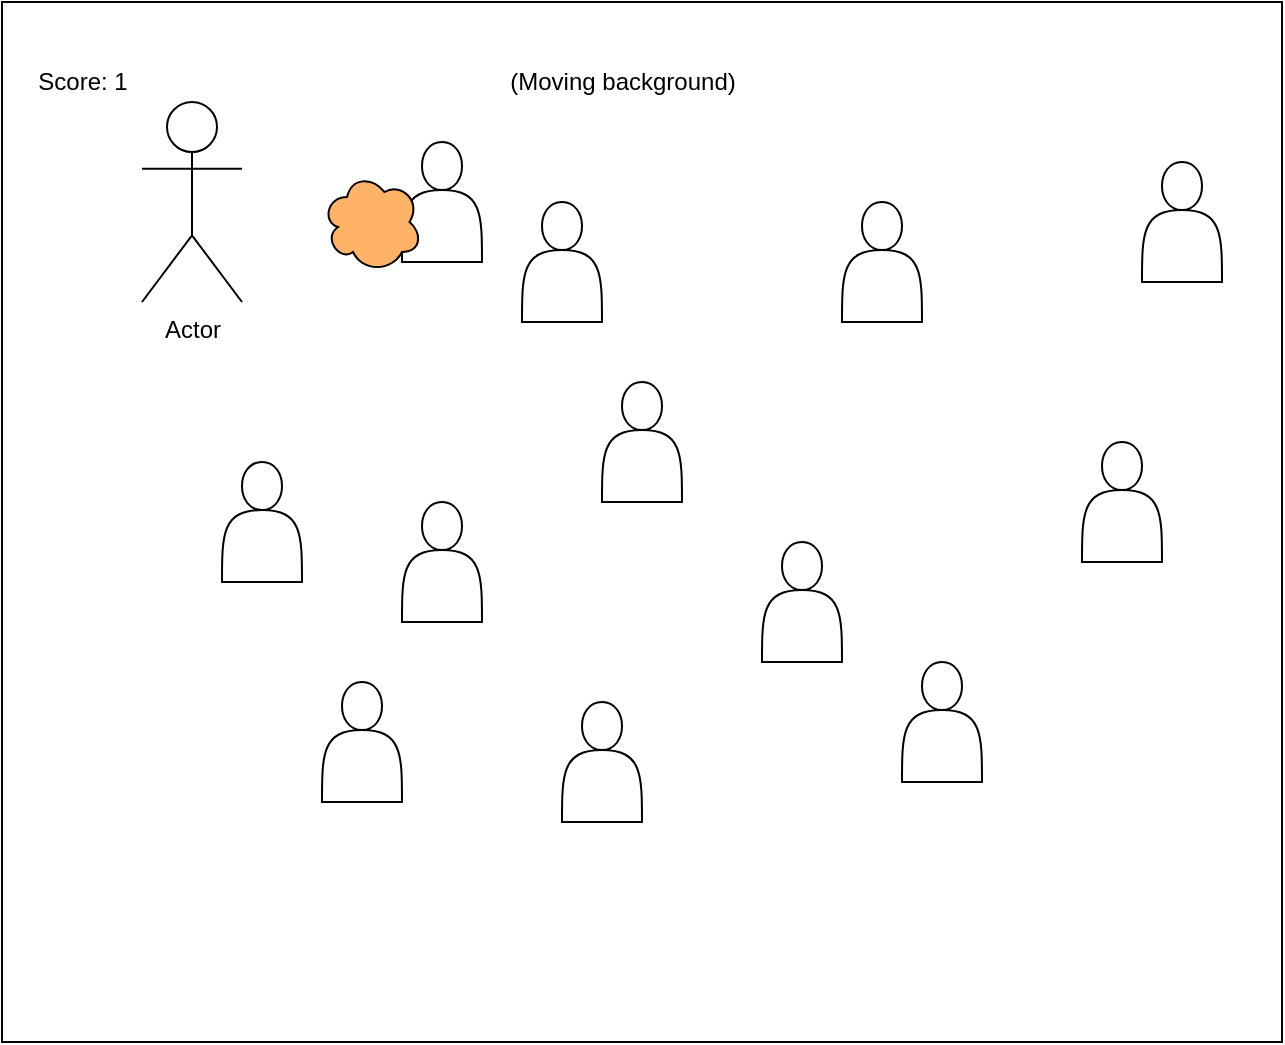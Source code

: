 <mxfile>
    <diagram id="m998ynfEFSZgKAOBnZY0" name="Page-1">
        <mxGraphModel dx="674" dy="357" grid="1" gridSize="10" guides="1" tooltips="1" connect="1" arrows="1" fold="1" page="1" pageScale="1" pageWidth="850" pageHeight="1100" math="0" shadow="0">
            <root>
                <mxCell id="0"/>
                <mxCell id="1" parent="0"/>
                <mxCell id="2" value="" style="rounded=0;whiteSpace=wrap;html=1;" parent="1" vertex="1">
                    <mxGeometry x="90" y="80" width="640" height="520" as="geometry"/>
                </mxCell>
                <mxCell id="3" value="Score: 1" style="text;html=1;align=center;verticalAlign=middle;resizable=0;points=[];autosize=1;strokeColor=none;fillColor=none;" parent="1" vertex="1">
                    <mxGeometry x="100" y="110" width="60" height="20" as="geometry"/>
                </mxCell>
                <mxCell id="4" value="(Moving background)" style="text;html=1;align=center;verticalAlign=middle;resizable=0;points=[];autosize=1;strokeColor=none;fillColor=none;" parent="1" vertex="1">
                    <mxGeometry x="335" y="110" width="130" height="20" as="geometry"/>
                </mxCell>
                <mxCell id="5" value="Actor" style="shape=umlActor;verticalLabelPosition=bottom;verticalAlign=top;html=1;outlineConnect=0;" parent="1" vertex="1">
                    <mxGeometry x="160" y="130" width="50" height="100" as="geometry"/>
                </mxCell>
                <mxCell id="9" value="" style="shape=actor;whiteSpace=wrap;html=1;" parent="1" vertex="1">
                    <mxGeometry x="290" y="150" width="40" height="60" as="geometry"/>
                </mxCell>
                <mxCell id="10" value="" style="shape=actor;whiteSpace=wrap;html=1;" parent="1" vertex="1">
                    <mxGeometry x="660" y="160" width="40" height="60" as="geometry"/>
                </mxCell>
                <mxCell id="15" value="" style="shape=actor;whiteSpace=wrap;html=1;" parent="1" vertex="1">
                    <mxGeometry x="390" y="270" width="40" height="60" as="geometry"/>
                </mxCell>
                <mxCell id="16" value="" style="shape=actor;whiteSpace=wrap;html=1;" parent="1" vertex="1">
                    <mxGeometry x="510" y="180" width="40" height="60" as="geometry"/>
                </mxCell>
                <mxCell id="17" value="" style="shape=actor;whiteSpace=wrap;html=1;" parent="1" vertex="1">
                    <mxGeometry x="370" y="430" width="40" height="60" as="geometry"/>
                </mxCell>
                <mxCell id="18" value="" style="shape=actor;whiteSpace=wrap;html=1;" parent="1" vertex="1">
                    <mxGeometry x="200" y="310" width="40" height="60" as="geometry"/>
                </mxCell>
                <mxCell id="19" value="" style="shape=actor;whiteSpace=wrap;html=1;" parent="1" vertex="1">
                    <mxGeometry x="470" y="350" width="40" height="60" as="geometry"/>
                </mxCell>
                <mxCell id="20" value="" style="shape=actor;whiteSpace=wrap;html=1;" parent="1" vertex="1">
                    <mxGeometry x="630" y="300" width="40" height="60" as="geometry"/>
                </mxCell>
                <mxCell id="21" value="" style="shape=actor;whiteSpace=wrap;html=1;" parent="1" vertex="1">
                    <mxGeometry x="290" y="330" width="40" height="60" as="geometry"/>
                </mxCell>
                <mxCell id="22" value="" style="shape=actor;whiteSpace=wrap;html=1;" parent="1" vertex="1">
                    <mxGeometry x="350" y="180" width="40" height="60" as="geometry"/>
                </mxCell>
                <mxCell id="23" value="" style="shape=actor;whiteSpace=wrap;html=1;" parent="1" vertex="1">
                    <mxGeometry x="540" y="410" width="40" height="60" as="geometry"/>
                </mxCell>
                <mxCell id="24" value="" style="shape=actor;whiteSpace=wrap;html=1;" parent="1" vertex="1">
                    <mxGeometry x="250" y="420" width="40" height="60" as="geometry"/>
                </mxCell>
                <mxCell id="25" value="" style="ellipse;shape=cloud;whiteSpace=wrap;html=1;fillColor=#FFB366;" vertex="1" parent="1">
                    <mxGeometry x="250" y="165" width="50" height="50" as="geometry"/>
                </mxCell>
            </root>
        </mxGraphModel>
    </diagram>
</mxfile>